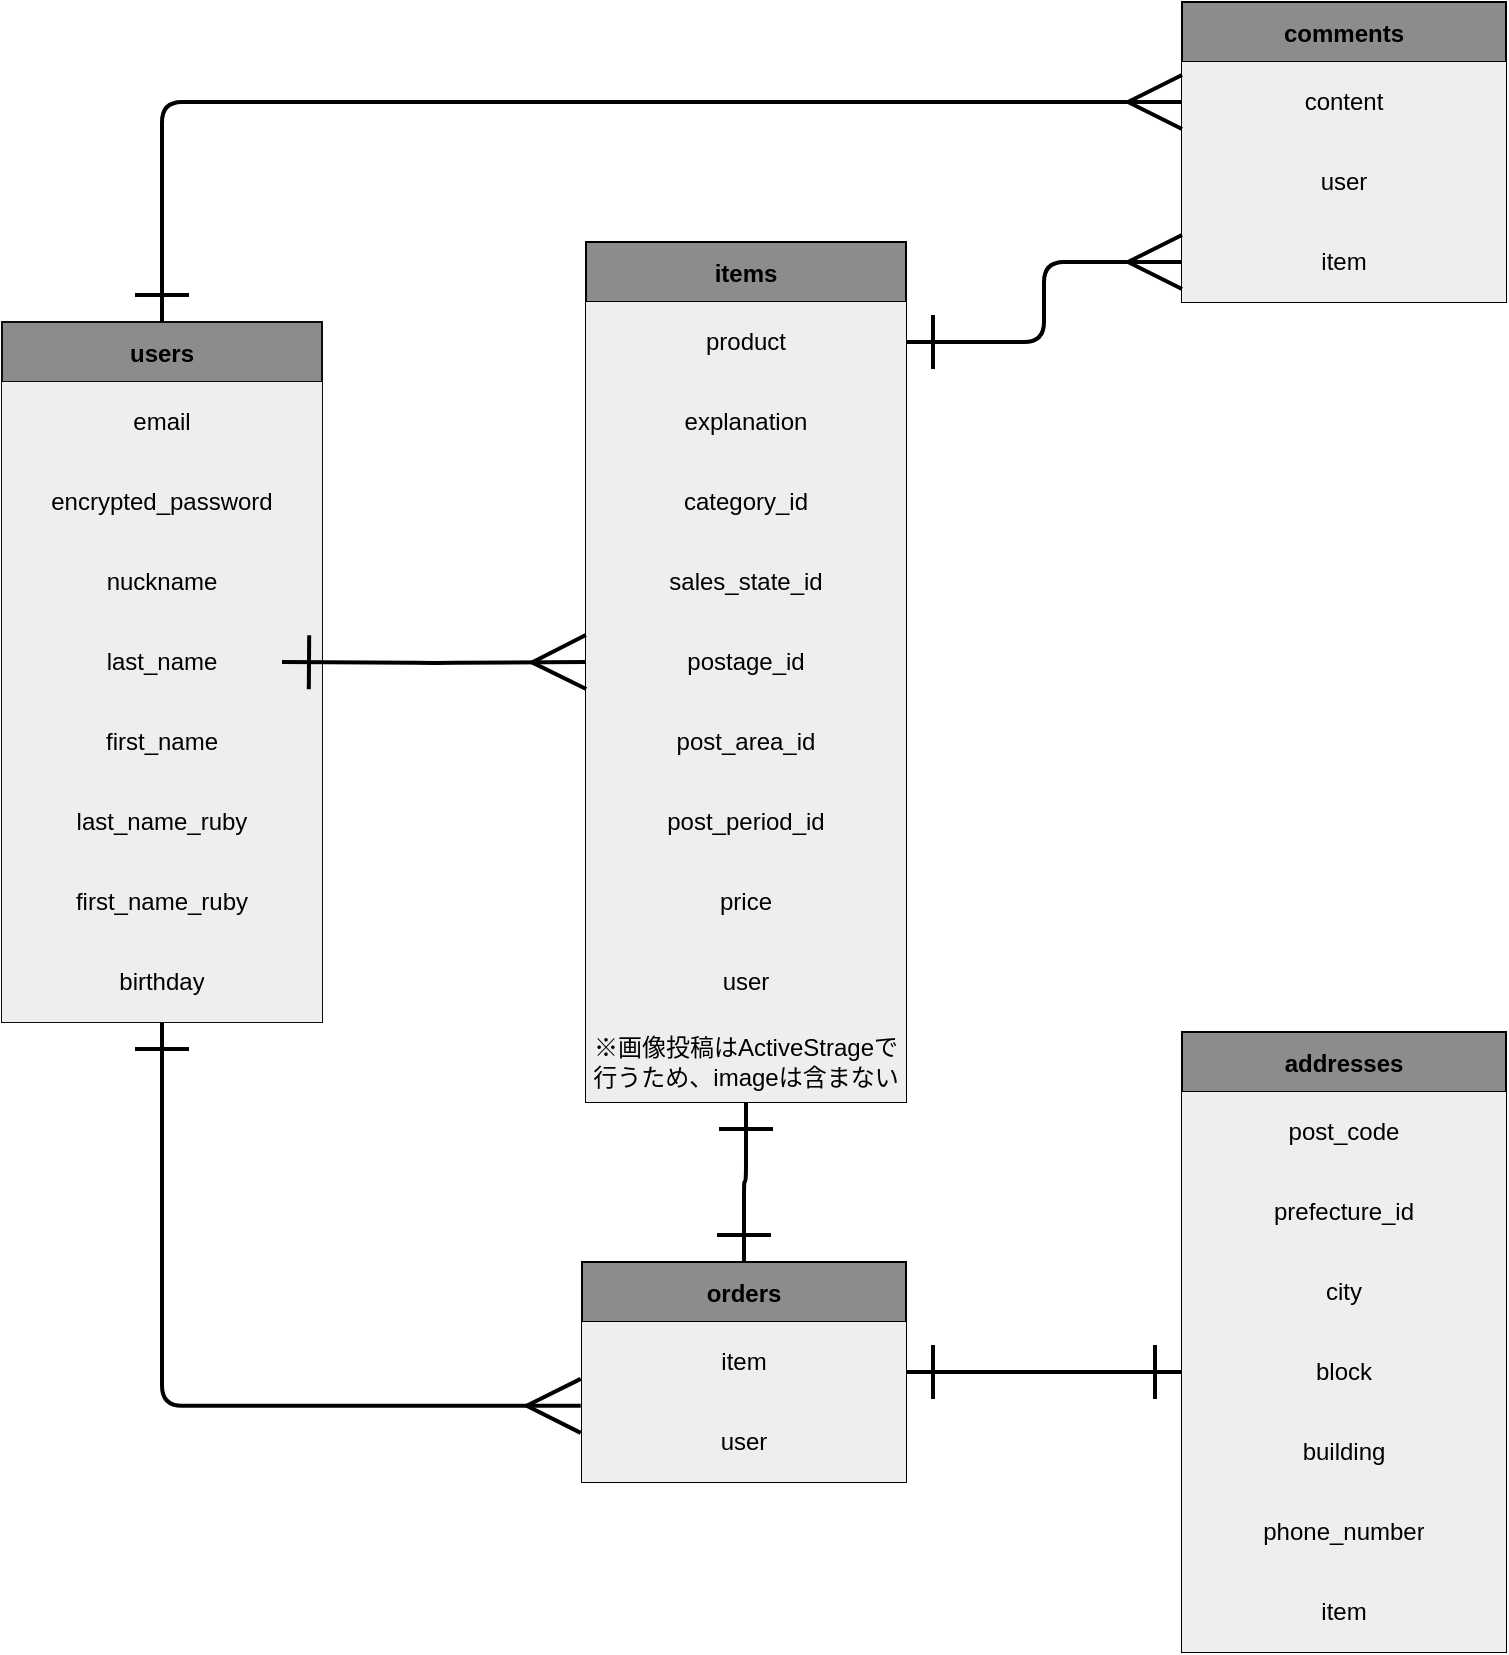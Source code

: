 <mxfile>
    <diagram id="Y4VYFKfgGDI5vZbuxsrL" name="ページ1">
        <mxGraphModel dx="332" dy="851" grid="1" gridSize="10" guides="1" tooltips="1" connect="1" arrows="1" fold="1" page="1" pageScale="1" pageWidth="827" pageHeight="1169" background="#ffffff" math="0" shadow="0">
            <root>
                <mxCell id="0"/>
                <mxCell id="1" parent="0"/>
                <mxCell id="176" style="edgeStyle=orthogonalEdgeStyle;html=1;entryX=-0.004;entryY=0.048;entryDx=0;entryDy=0;entryPerimeter=0;labelBackgroundColor=#FFFFFF;labelBorderColor=#000000;fontColor=#000000;startArrow=ERone;startFill=0;endArrow=ERmany;endFill=0;startSize=24;endSize=24;strokeColor=#000000;strokeWidth=2;" edge="1" parent="1" source="2" target="117">
                    <mxGeometry relative="1" as="geometry"/>
                </mxCell>
                <mxCell id="2" value="users" style="shape=table;startSize=30;container=1;collapsible=0;childLayout=tableLayout;fontStyle=1;align=center;pointerEvents=1;fillColor=#8C8C8C;labelBorderColor=none;strokeColor=#0D0D0D;" vertex="1" parent="1">
                    <mxGeometry x="40" y="200" width="160" height="350" as="geometry"/>
                </mxCell>
                <mxCell id="7" value="" style="shape=partialRectangle;html=1;whiteSpace=wrap;collapsible=0;dropTarget=0;pointerEvents=0;fillColor=none;top=0;left=0;bottom=0;right=0;points=[[0,0.5],[1,0.5]];portConstraint=eastwest;" vertex="1" parent="2">
                    <mxGeometry y="30" width="160" height="40" as="geometry"/>
                </mxCell>
                <mxCell id="8" value="email" style="shape=partialRectangle;html=1;whiteSpace=wrap;connectable=0;fillColor=#eeeeee;top=0;left=0;bottom=0;right=0;overflow=hidden;pointerEvents=1;strokeColor=#36393d;fontColor=#000000;" vertex="1" parent="7">
                    <mxGeometry width="160" height="40" as="geometry">
                        <mxRectangle width="160" height="40" as="alternateBounds"/>
                    </mxGeometry>
                </mxCell>
                <mxCell id="11" value="" style="shape=partialRectangle;html=1;whiteSpace=wrap;collapsible=0;dropTarget=0;pointerEvents=0;fillColor=none;top=0;left=0;bottom=0;right=0;points=[[0,0.5],[1,0.5]];portConstraint=eastwest;" vertex="1" parent="2">
                    <mxGeometry y="70" width="160" height="40" as="geometry"/>
                </mxCell>
                <mxCell id="12" value="encrypted_password" style="shape=partialRectangle;html=1;whiteSpace=wrap;connectable=0;fillColor=#eeeeee;top=0;left=0;bottom=0;right=0;overflow=hidden;pointerEvents=1;strokeColor=#36393d;fontColor=#000000;" vertex="1" parent="11">
                    <mxGeometry width="160" height="40" as="geometry">
                        <mxRectangle width="160" height="40" as="alternateBounds"/>
                    </mxGeometry>
                </mxCell>
                <mxCell id="79" style="shape=partialRectangle;html=1;whiteSpace=wrap;collapsible=0;dropTarget=0;pointerEvents=0;fillColor=none;top=0;left=0;bottom=0;right=0;points=[[0,0.5],[1,0.5]];portConstraint=eastwest;" vertex="1" parent="2">
                    <mxGeometry y="110" width="160" height="40" as="geometry"/>
                </mxCell>
                <mxCell id="80" value="nuckname" style="shape=partialRectangle;html=1;whiteSpace=wrap;connectable=0;fillColor=#eeeeee;top=0;left=0;bottom=0;right=0;overflow=hidden;pointerEvents=1;strokeColor=#36393d;fontColor=#000000;" vertex="1" parent="79">
                    <mxGeometry width="160" height="40" as="geometry">
                        <mxRectangle width="160" height="40" as="alternateBounds"/>
                    </mxGeometry>
                </mxCell>
                <mxCell id="75" style="shape=partialRectangle;html=1;whiteSpace=wrap;collapsible=0;dropTarget=0;pointerEvents=0;fillColor=none;top=0;left=0;bottom=0;right=0;points=[[0,0.5],[1,0.5]];portConstraint=eastwest;" vertex="1" parent="2">
                    <mxGeometry y="150" width="160" height="40" as="geometry"/>
                </mxCell>
                <mxCell id="76" value="last_name" style="shape=partialRectangle;html=1;whiteSpace=wrap;connectable=0;fillColor=#eeeeee;top=0;left=0;bottom=0;right=0;overflow=hidden;pointerEvents=1;strokeColor=#36393d;fontColor=#000000;" vertex="1" parent="75">
                    <mxGeometry width="160" height="40" as="geometry">
                        <mxRectangle width="160" height="40" as="alternateBounds"/>
                    </mxGeometry>
                </mxCell>
                <mxCell id="71" style="shape=partialRectangle;html=1;whiteSpace=wrap;collapsible=0;dropTarget=0;pointerEvents=0;fillColor=none;top=0;left=0;bottom=0;right=0;points=[[0,0.5],[1,0.5]];portConstraint=eastwest;" vertex="1" parent="2">
                    <mxGeometry y="190" width="160" height="40" as="geometry"/>
                </mxCell>
                <mxCell id="72" value="first_name" style="shape=partialRectangle;html=1;whiteSpace=wrap;connectable=0;fillColor=#eeeeee;top=0;left=0;bottom=0;right=0;overflow=hidden;pointerEvents=1;strokeColor=#36393d;fontColor=#000000;" vertex="1" parent="71">
                    <mxGeometry width="160" height="40" as="geometry">
                        <mxRectangle width="160" height="40" as="alternateBounds"/>
                    </mxGeometry>
                </mxCell>
                <mxCell id="67" style="shape=partialRectangle;html=1;whiteSpace=wrap;collapsible=0;dropTarget=0;pointerEvents=0;fillColor=none;top=0;left=0;bottom=0;right=0;points=[[0,0.5],[1,0.5]];portConstraint=eastwest;" vertex="1" parent="2">
                    <mxGeometry y="230" width="160" height="40" as="geometry"/>
                </mxCell>
                <mxCell id="68" value="last_name_ruby" style="shape=partialRectangle;html=1;whiteSpace=wrap;connectable=0;fillColor=#eeeeee;top=0;left=0;bottom=0;right=0;overflow=hidden;pointerEvents=1;strokeColor=#36393d;fontColor=#000000;" vertex="1" parent="67">
                    <mxGeometry width="160" height="40" as="geometry">
                        <mxRectangle width="160" height="40" as="alternateBounds"/>
                    </mxGeometry>
                </mxCell>
                <mxCell id="63" style="shape=partialRectangle;html=1;whiteSpace=wrap;collapsible=0;dropTarget=0;pointerEvents=0;fillColor=none;top=0;left=0;bottom=0;right=0;points=[[0,0.5],[1,0.5]];portConstraint=eastwest;" vertex="1" parent="2">
                    <mxGeometry y="270" width="160" height="40" as="geometry"/>
                </mxCell>
                <mxCell id="64" value="first_name_ruby" style="shape=partialRectangle;html=1;whiteSpace=wrap;connectable=0;fillColor=#eeeeee;top=0;left=0;bottom=0;right=0;overflow=hidden;pointerEvents=1;strokeColor=#36393d;fontColor=#000000;" vertex="1" parent="63">
                    <mxGeometry width="160" height="40" as="geometry">
                        <mxRectangle width="160" height="40" as="alternateBounds"/>
                    </mxGeometry>
                </mxCell>
                <mxCell id="59" style="shape=partialRectangle;html=1;whiteSpace=wrap;collapsible=0;dropTarget=0;pointerEvents=0;fillColor=none;top=0;left=0;bottom=0;right=0;points=[[0,0.5],[1,0.5]];portConstraint=eastwest;" vertex="1" parent="2">
                    <mxGeometry y="310" width="160" height="40" as="geometry"/>
                </mxCell>
                <mxCell id="60" value="birthday" style="shape=partialRectangle;html=1;whiteSpace=wrap;connectable=0;fillColor=#eeeeee;top=0;left=0;bottom=0;right=0;overflow=hidden;pointerEvents=1;strokeColor=#36393d;fontColor=#000000;" vertex="1" parent="59">
                    <mxGeometry width="160" height="40" as="geometry">
                        <mxRectangle width="160" height="40" as="alternateBounds"/>
                    </mxGeometry>
                </mxCell>
                <mxCell id="175" value="" style="edgeStyle=orthogonalEdgeStyle;html=1;labelBackgroundColor=#FFFFFF;labelBorderColor=#000000;fontColor=#000000;startArrow=ERone;startFill=0;endArrow=ERone;endFill=0;startSize=24;endSize=24;strokeColor=#000000;strokeWidth=2;entryX=0.5;entryY=0;entryDx=0;entryDy=0;" edge="1" parent="1" source="15" target="42">
                    <mxGeometry relative="1" as="geometry"/>
                </mxCell>
                <mxCell id="15" value="items" style="shape=table;startSize=30;container=1;collapsible=0;childLayout=tableLayout;fontStyle=1;align=center;pointerEvents=1;fillColor=#8C8C8C;strokeColor=#000000;" vertex="1" parent="1">
                    <mxGeometry x="332" y="160" width="160.0" height="430" as="geometry"/>
                </mxCell>
                <mxCell id="16" value="" style="shape=partialRectangle;html=1;whiteSpace=wrap;collapsible=0;dropTarget=0;pointerEvents=0;fillColor=none;top=0;left=0;bottom=0;right=0;points=[[0,0.5],[1,0.5]];portConstraint=eastwest;" vertex="1" parent="15">
                    <mxGeometry y="30" width="160.0" height="40" as="geometry"/>
                </mxCell>
                <mxCell id="17" value="product" style="shape=partialRectangle;html=1;whiteSpace=wrap;connectable=0;fillColor=#eeeeee;top=0;left=0;bottom=0;right=0;overflow=hidden;pointerEvents=1;labelBackgroundColor=none;strokeColor=#36393d;fontColor=#000000;" vertex="1" parent="16">
                    <mxGeometry width="160" height="40" as="geometry">
                        <mxRectangle width="160" height="40" as="alternateBounds"/>
                    </mxGeometry>
                </mxCell>
                <mxCell id="20" value="" style="shape=partialRectangle;html=1;whiteSpace=wrap;collapsible=0;dropTarget=0;pointerEvents=0;fillColor=none;top=0;left=0;bottom=0;right=0;points=[[0,0.5],[1,0.5]];portConstraint=eastwest;" vertex="1" parent="15">
                    <mxGeometry y="70" width="160.0" height="40" as="geometry"/>
                </mxCell>
                <mxCell id="21" value="explanation" style="shape=partialRectangle;html=1;whiteSpace=wrap;connectable=0;fillColor=#eeeeee;top=0;left=0;bottom=0;right=0;overflow=hidden;pointerEvents=1;labelBackgroundColor=none;strokeColor=#36393d;fontColor=#000000;" vertex="1" parent="20">
                    <mxGeometry width="160" height="40" as="geometry">
                        <mxRectangle width="160" height="40" as="alternateBounds"/>
                    </mxGeometry>
                </mxCell>
                <mxCell id="24" value="" style="shape=partialRectangle;html=1;whiteSpace=wrap;collapsible=0;dropTarget=0;pointerEvents=0;fillColor=none;top=0;left=0;bottom=0;right=0;points=[[0,0.5],[1,0.5]];portConstraint=eastwest;" vertex="1" parent="15">
                    <mxGeometry y="110" width="160.0" height="40" as="geometry"/>
                </mxCell>
                <mxCell id="25" value="category_id" style="shape=partialRectangle;html=1;whiteSpace=wrap;connectable=0;fillColor=#eeeeee;top=0;left=0;bottom=0;right=0;overflow=hidden;pointerEvents=1;labelBackgroundColor=none;strokeColor=#36393d;fontColor=#000000;" vertex="1" parent="24">
                    <mxGeometry width="160" height="40" as="geometry">
                        <mxRectangle width="160" height="40" as="alternateBounds"/>
                    </mxGeometry>
                </mxCell>
                <mxCell id="100" style="shape=partialRectangle;html=1;whiteSpace=wrap;collapsible=0;dropTarget=0;pointerEvents=0;fillColor=none;top=0;left=0;bottom=0;right=0;points=[[0,0.5],[1,0.5]];portConstraint=eastwest;" vertex="1" parent="15">
                    <mxGeometry y="150" width="160.0" height="40" as="geometry"/>
                </mxCell>
                <mxCell id="101" value="sales_state_id" style="shape=partialRectangle;html=1;whiteSpace=wrap;connectable=0;fillColor=#eeeeee;top=0;left=0;bottom=0;right=0;overflow=hidden;pointerEvents=1;labelBackgroundColor=none;strokeColor=#36393d;fontColor=#000000;" vertex="1" parent="100">
                    <mxGeometry width="160" height="40" as="geometry">
                        <mxRectangle width="160" height="40" as="alternateBounds"/>
                    </mxGeometry>
                </mxCell>
                <mxCell id="102" style="shape=partialRectangle;html=1;whiteSpace=wrap;collapsible=0;dropTarget=0;pointerEvents=0;fillColor=none;top=0;left=0;bottom=0;right=0;points=[[0,0.5],[1,0.5]];portConstraint=eastwest;" vertex="1" parent="15">
                    <mxGeometry y="190" width="160.0" height="40" as="geometry"/>
                </mxCell>
                <mxCell id="103" value="postage_id" style="shape=partialRectangle;html=1;whiteSpace=wrap;connectable=0;fillColor=#eeeeee;top=0;left=0;bottom=0;right=0;overflow=hidden;pointerEvents=1;labelBackgroundColor=none;strokeColor=#36393d;fontColor=#000000;" vertex="1" parent="102">
                    <mxGeometry width="160" height="40" as="geometry">
                        <mxRectangle width="160" height="40" as="alternateBounds"/>
                    </mxGeometry>
                </mxCell>
                <mxCell id="104" style="shape=partialRectangle;html=1;whiteSpace=wrap;collapsible=0;dropTarget=0;pointerEvents=0;fillColor=none;top=0;left=0;bottom=0;right=0;points=[[0,0.5],[1,0.5]];portConstraint=eastwest;" vertex="1" parent="15">
                    <mxGeometry y="230" width="160.0" height="40" as="geometry"/>
                </mxCell>
                <mxCell id="105" value="post_area_id" style="shape=partialRectangle;html=1;whiteSpace=wrap;connectable=0;fillColor=#eeeeee;top=0;left=0;bottom=0;right=0;overflow=hidden;pointerEvents=1;labelBackgroundColor=none;strokeColor=#36393d;fontColor=#000000;" vertex="1" parent="104">
                    <mxGeometry width="160" height="40" as="geometry">
                        <mxRectangle width="160" height="40" as="alternateBounds"/>
                    </mxGeometry>
                </mxCell>
                <mxCell id="110" style="shape=partialRectangle;html=1;whiteSpace=wrap;collapsible=0;dropTarget=0;pointerEvents=0;fillColor=none;top=0;left=0;bottom=0;right=0;points=[[0,0.5],[1,0.5]];portConstraint=eastwest;" vertex="1" parent="15">
                    <mxGeometry y="270" width="160.0" height="40" as="geometry"/>
                </mxCell>
                <mxCell id="111" value="post_period_id" style="shape=partialRectangle;html=1;whiteSpace=wrap;connectable=0;fillColor=#eeeeee;top=0;left=0;bottom=0;right=0;overflow=hidden;pointerEvents=1;labelBackgroundColor=none;strokeColor=#36393d;fontColor=#000000;" vertex="1" parent="110">
                    <mxGeometry width="160" height="40" as="geometry">
                        <mxRectangle width="160" height="40" as="alternateBounds"/>
                    </mxGeometry>
                </mxCell>
                <mxCell id="108" style="shape=partialRectangle;html=1;whiteSpace=wrap;collapsible=0;dropTarget=0;pointerEvents=0;fillColor=none;top=0;left=0;bottom=0;right=0;points=[[0,0.5],[1,0.5]];portConstraint=eastwest;" vertex="1" parent="15">
                    <mxGeometry y="310" width="160.0" height="40" as="geometry"/>
                </mxCell>
                <mxCell id="109" value="price" style="shape=partialRectangle;html=1;whiteSpace=wrap;connectable=0;fillColor=#eeeeee;top=0;left=0;bottom=0;right=0;overflow=hidden;pointerEvents=1;labelBackgroundColor=none;strokeColor=#36393d;fontColor=#000000;" vertex="1" parent="108">
                    <mxGeometry width="160" height="40" as="geometry">
                        <mxRectangle width="160" height="40" as="alternateBounds"/>
                    </mxGeometry>
                </mxCell>
                <mxCell id="106" style="shape=partialRectangle;html=1;whiteSpace=wrap;collapsible=0;dropTarget=0;pointerEvents=0;fillColor=none;top=0;left=0;bottom=0;right=0;points=[[0,0.5],[1,0.5]];portConstraint=eastwest;" vertex="1" parent="15">
                    <mxGeometry y="350" width="160.0" height="40" as="geometry"/>
                </mxCell>
                <mxCell id="107" value="user" style="shape=partialRectangle;html=1;whiteSpace=wrap;connectable=0;fillColor=#eeeeee;top=0;left=0;bottom=0;right=0;overflow=hidden;pointerEvents=1;labelBackgroundColor=none;strokeColor=#36393d;fontColor=#000000;" vertex="1" parent="106">
                    <mxGeometry width="160" height="40" as="geometry">
                        <mxRectangle width="160" height="40" as="alternateBounds"/>
                    </mxGeometry>
                </mxCell>
                <mxCell id="149" style="shape=partialRectangle;html=1;whiteSpace=wrap;collapsible=0;dropTarget=0;pointerEvents=0;fillColor=none;top=0;left=0;bottom=0;right=0;points=[[0,0.5],[1,0.5]];portConstraint=eastwest;" vertex="1" parent="15">
                    <mxGeometry y="390" width="160.0" height="40" as="geometry"/>
                </mxCell>
                <mxCell id="150" value="※画像投稿はActiveStrageで行うため、imageは含まない" style="shape=partialRectangle;html=1;whiteSpace=wrap;connectable=0;fillColor=#eeeeee;top=0;left=0;bottom=0;right=0;overflow=hidden;pointerEvents=1;labelBackgroundColor=none;strokeColor=#36393d;fontColor=#000000;" vertex="1" parent="149">
                    <mxGeometry width="160" height="40" as="geometry">
                        <mxRectangle width="160" height="40" as="alternateBounds"/>
                    </mxGeometry>
                </mxCell>
                <mxCell id="29" value="comments" style="shape=table;startSize=30;container=1;collapsible=0;childLayout=tableLayout;fontStyle=1;align=center;pointerEvents=1;fillColor=#8C8C8C;labelBorderColor=none;strokeColor=#000000;" vertex="1" parent="1">
                    <mxGeometry x="630" y="40" width="162" height="150" as="geometry"/>
                </mxCell>
                <mxCell id="30" value="" style="shape=partialRectangle;html=1;whiteSpace=wrap;collapsible=0;dropTarget=0;pointerEvents=0;fillColor=none;top=0;left=0;bottom=0;right=0;points=[[0,0.5],[1,0.5]];portConstraint=eastwest;" vertex="1" parent="29">
                    <mxGeometry y="30" width="162" height="40" as="geometry"/>
                </mxCell>
                <mxCell id="31" value="content" style="shape=partialRectangle;html=1;whiteSpace=wrap;connectable=0;fillColor=#eeeeee;top=0;left=0;bottom=0;right=0;overflow=hidden;pointerEvents=1;strokeColor=#36393d;fontColor=#000000;" vertex="1" parent="30">
                    <mxGeometry width="162" height="40" as="geometry">
                        <mxRectangle width="162" height="40" as="alternateBounds"/>
                    </mxGeometry>
                </mxCell>
                <mxCell id="34" value="" style="shape=partialRectangle;html=1;whiteSpace=wrap;collapsible=0;dropTarget=0;pointerEvents=0;fillColor=none;top=0;left=0;bottom=0;right=0;points=[[0,0.5],[1,0.5]];portConstraint=eastwest;" vertex="1" parent="29">
                    <mxGeometry y="70" width="162" height="40" as="geometry"/>
                </mxCell>
                <mxCell id="35" value="user" style="shape=partialRectangle;html=1;whiteSpace=wrap;connectable=0;fillColor=#eeeeee;top=0;left=0;bottom=0;right=0;overflow=hidden;pointerEvents=1;strokeColor=#36393d;fontColor=#000000;" vertex="1" parent="34">
                    <mxGeometry width="162" height="40" as="geometry">
                        <mxRectangle width="162" height="40" as="alternateBounds"/>
                    </mxGeometry>
                </mxCell>
                <mxCell id="38" value="" style="shape=partialRectangle;html=1;whiteSpace=wrap;collapsible=0;dropTarget=0;pointerEvents=0;fillColor=none;top=0;left=0;bottom=0;right=0;points=[[0,0.5],[1,0.5]];portConstraint=eastwest;" vertex="1" parent="29">
                    <mxGeometry y="110" width="162" height="40" as="geometry"/>
                </mxCell>
                <mxCell id="39" value="item" style="shape=partialRectangle;html=1;whiteSpace=wrap;connectable=0;fillColor=#eeeeee;top=0;left=0;bottom=0;right=0;overflow=hidden;pointerEvents=1;strokeColor=#36393d;fontColor=#000000;" vertex="1" parent="38">
                    <mxGeometry width="162" height="40" as="geometry">
                        <mxRectangle width="162" height="40" as="alternateBounds"/>
                    </mxGeometry>
                </mxCell>
                <mxCell id="177" style="edgeStyle=orthogonalEdgeStyle;html=1;entryX=0;entryY=0.5;entryDx=0;entryDy=0;labelBackgroundColor=#FFFFFF;labelBorderColor=#000000;fontColor=#000000;startArrow=ERone;startFill=0;endArrow=ERone;endFill=0;startSize=24;endSize=24;strokeColor=#000000;strokeWidth=2;" edge="1" parent="1" source="42" target="161">
                    <mxGeometry relative="1" as="geometry"/>
                </mxCell>
                <mxCell id="42" value="orders" style="shape=table;startSize=30;container=1;collapsible=0;childLayout=tableLayout;fontStyle=1;align=center;pointerEvents=1;fillColor=#8C8C8C;labelBorderColor=none;strokeColor=#000000;" vertex="1" parent="1">
                    <mxGeometry x="330" y="670" width="162" height="110" as="geometry"/>
                </mxCell>
                <mxCell id="115" style="shape=partialRectangle;html=1;whiteSpace=wrap;collapsible=0;dropTarget=0;pointerEvents=0;fillColor=none;top=0;left=0;bottom=0;right=0;points=[[0,0.5],[1,0.5]];portConstraint=eastwest;" vertex="1" parent="42">
                    <mxGeometry y="30" width="162" height="40" as="geometry"/>
                </mxCell>
                <mxCell id="116" value="item" style="shape=partialRectangle;html=1;whiteSpace=wrap;connectable=0;fillColor=#eeeeee;top=0;left=0;bottom=0;right=0;overflow=hidden;pointerEvents=1;strokeColor=#36393d;fontColor=#000000;" vertex="1" parent="115">
                    <mxGeometry width="162" height="40" as="geometry">
                        <mxRectangle width="162" height="40" as="alternateBounds"/>
                    </mxGeometry>
                </mxCell>
                <mxCell id="117" style="shape=partialRectangle;html=1;whiteSpace=wrap;collapsible=0;dropTarget=0;pointerEvents=0;fillColor=none;top=0;left=0;bottom=0;right=0;points=[[0,0.5],[1,0.5]];portConstraint=eastwest;" vertex="1" parent="42">
                    <mxGeometry y="70" width="162" height="40" as="geometry"/>
                </mxCell>
                <mxCell id="118" value="user" style="shape=partialRectangle;html=1;whiteSpace=wrap;connectable=0;fillColor=#eeeeee;top=0;left=0;bottom=0;right=0;overflow=hidden;pointerEvents=1;strokeColor=#36393d;fontColor=#000000;" vertex="1" parent="117">
                    <mxGeometry width="162" height="40" as="geometry">
                        <mxRectangle width="162" height="40" as="alternateBounds"/>
                    </mxGeometry>
                </mxCell>
                <mxCell id="133" style="edgeStyle=orthogonalEdgeStyle;html=1;entryX=0;entryY=0.5;entryDx=0;entryDy=0;endArrow=ERmany;endFill=0;startSize=24;endSize=24;exitX=0.5;exitY=0;exitDx=0;exitDy=0;startArrow=ERone;startFill=0;labelBorderColor=#000000;strokeColor=#000000;strokeWidth=2;" edge="1" parent="1" source="2" target="30">
                    <mxGeometry relative="1" as="geometry">
                        <Array as="points">
                            <mxPoint x="120" y="90"/>
                        </Array>
                    </mxGeometry>
                </mxCell>
                <mxCell id="134" value="" style="edgeStyle=orthogonalEdgeStyle;html=1;endArrow=ERmany;endFill=0;startSize=24;endSize=24;startArrow=ERone;startFill=0;labelBorderColor=#000000;strokeColor=#000000;strokeWidth=2;" edge="1" parent="1" source="16" target="38">
                    <mxGeometry relative="1" as="geometry"/>
                </mxCell>
                <mxCell id="135" style="edgeStyle=orthogonalEdgeStyle;html=1;entryX=0;entryY=0.5;entryDx=0;entryDy=0;endArrow=ERmany;endFill=0;startSize=24;endSize=24;startArrow=ERone;startFill=0;labelBorderColor=#000000;strokeColor=#000000;strokeWidth=2;" edge="1" parent="1" target="102">
                    <mxGeometry relative="1" as="geometry">
                        <mxPoint x="180" y="370" as="sourcePoint"/>
                    </mxGeometry>
                </mxCell>
                <mxCell id="136" style="edgeStyle=orthogonalEdgeStyle;html=1;exitX=1;exitY=0.5;exitDx=0;exitDy=0;endArrow=ERone;endFill=0;startSize=24;endSize=24;entryX=0;entryY=0.5;entryDx=0;entryDy=0;startArrow=ERone;startFill=0;" edge="1" parent="1" source="104" target="113">
                    <mxGeometry relative="1" as="geometry"/>
                </mxCell>
                <mxCell id="148" value="" style="edgeStyle=orthogonalEdgeStyle;html=1;startArrow=ERone;startFill=0;endArrow=ERone;endFill=0;startSize=24;endSize=24;entryX=0;entryY=0.75;entryDx=0;entryDy=0;entryPerimeter=0;labelBorderColor=#000000;strokeColor=#000000;strokeWidth=2;" edge="1" parent="1" source="104" target="119">
                    <mxGeometry relative="1" as="geometry"/>
                </mxCell>
                <mxCell id="154" value="addresses" style="shape=table;startSize=30;container=1;collapsible=0;childLayout=tableLayout;fontStyle=1;align=center;pointerEvents=1;fillColor=#8C8C8C;labelBorderColor=none;strokeColor=#000000;" vertex="1" parent="1">
                    <mxGeometry x="630" y="555" width="162" height="310" as="geometry"/>
                </mxCell>
                <mxCell id="155" style="shape=partialRectangle;html=1;whiteSpace=wrap;collapsible=0;dropTarget=0;pointerEvents=0;fillColor=none;top=0;left=0;bottom=0;right=0;points=[[0,0.5],[1,0.5]];portConstraint=eastwest;" vertex="1" parent="154">
                    <mxGeometry y="30" width="162" height="40" as="geometry"/>
                </mxCell>
                <mxCell id="156" value="post_code" style="shape=partialRectangle;html=1;whiteSpace=wrap;connectable=0;fillColor=#eeeeee;top=0;left=0;bottom=0;right=0;overflow=hidden;pointerEvents=1;strokeColor=#36393d;fontColor=#000000;" vertex="1" parent="155">
                    <mxGeometry width="162" height="40" as="geometry">
                        <mxRectangle width="162" height="40" as="alternateBounds"/>
                    </mxGeometry>
                </mxCell>
                <mxCell id="157" style="shape=partialRectangle;html=1;whiteSpace=wrap;collapsible=0;dropTarget=0;pointerEvents=0;fillColor=none;top=0;left=0;bottom=0;right=0;points=[[0,0.5],[1,0.5]];portConstraint=eastwest;" vertex="1" parent="154">
                    <mxGeometry y="70" width="162" height="40" as="geometry"/>
                </mxCell>
                <mxCell id="158" value="prefecture_id" style="shape=partialRectangle;html=1;whiteSpace=wrap;connectable=0;fillColor=#eeeeee;top=0;left=0;bottom=0;right=0;overflow=hidden;pointerEvents=1;strokeColor=#36393d;fontColor=#000000;" vertex="1" parent="157">
                    <mxGeometry width="162" height="40" as="geometry">
                        <mxRectangle width="162" height="40" as="alternateBounds"/>
                    </mxGeometry>
                </mxCell>
                <mxCell id="159" style="shape=partialRectangle;html=1;whiteSpace=wrap;collapsible=0;dropTarget=0;pointerEvents=0;fillColor=none;top=0;left=0;bottom=0;right=0;points=[[0,0.5],[1,0.5]];portConstraint=eastwest;" vertex="1" parent="154">
                    <mxGeometry y="110" width="162" height="40" as="geometry"/>
                </mxCell>
                <mxCell id="160" value="city" style="shape=partialRectangle;html=1;whiteSpace=wrap;connectable=0;fillColor=#eeeeee;top=0;left=0;bottom=0;right=0;overflow=hidden;pointerEvents=1;strokeColor=#36393d;fontColor=#000000;" vertex="1" parent="159">
                    <mxGeometry width="162" height="40" as="geometry">
                        <mxRectangle width="162" height="40" as="alternateBounds"/>
                    </mxGeometry>
                </mxCell>
                <mxCell id="161" style="shape=partialRectangle;html=1;whiteSpace=wrap;collapsible=0;dropTarget=0;pointerEvents=0;fillColor=none;top=0;left=0;bottom=0;right=0;points=[[0,0.5],[1,0.5]];portConstraint=eastwest;" vertex="1" parent="154">
                    <mxGeometry y="150" width="162" height="40" as="geometry"/>
                </mxCell>
                <mxCell id="162" value="block" style="shape=partialRectangle;html=1;whiteSpace=wrap;connectable=0;fillColor=#eeeeee;top=0;left=0;bottom=0;right=0;overflow=hidden;pointerEvents=1;strokeColor=#36393d;fontColor=#000000;" vertex="1" parent="161">
                    <mxGeometry width="162" height="40" as="geometry">
                        <mxRectangle width="162" height="40" as="alternateBounds"/>
                    </mxGeometry>
                </mxCell>
                <mxCell id="163" style="shape=partialRectangle;html=1;whiteSpace=wrap;collapsible=0;dropTarget=0;pointerEvents=0;fillColor=none;top=0;left=0;bottom=0;right=0;points=[[0,0.5],[1,0.5]];portConstraint=eastwest;" vertex="1" parent="154">
                    <mxGeometry y="190" width="162" height="40" as="geometry"/>
                </mxCell>
                <mxCell id="164" value="building" style="shape=partialRectangle;html=1;whiteSpace=wrap;connectable=0;fillColor=#eeeeee;top=0;left=0;bottom=0;right=0;overflow=hidden;pointerEvents=1;strokeColor=#36393d;fontColor=#000000;" vertex="1" parent="163">
                    <mxGeometry width="162" height="40" as="geometry">
                        <mxRectangle width="162" height="40" as="alternateBounds"/>
                    </mxGeometry>
                </mxCell>
                <mxCell id="165" style="shape=partialRectangle;html=1;whiteSpace=wrap;collapsible=0;dropTarget=0;pointerEvents=0;fillColor=none;top=0;left=0;bottom=0;right=0;points=[[0,0.5],[1,0.5]];portConstraint=eastwest;" vertex="1" parent="154">
                    <mxGeometry y="230" width="162" height="40" as="geometry"/>
                </mxCell>
                <mxCell id="166" value="phone_number" style="shape=partialRectangle;html=1;whiteSpace=wrap;connectable=0;fillColor=#eeeeee;top=0;left=0;bottom=0;right=0;overflow=hidden;pointerEvents=1;strokeColor=#36393d;fontColor=#000000;" vertex="1" parent="165">
                    <mxGeometry width="162" height="40" as="geometry">
                        <mxRectangle width="162" height="40" as="alternateBounds"/>
                    </mxGeometry>
                </mxCell>
                <mxCell id="167" style="shape=partialRectangle;html=1;whiteSpace=wrap;collapsible=0;dropTarget=0;pointerEvents=0;fillColor=none;top=0;left=0;bottom=0;right=0;points=[[0,0.5],[1,0.5]];portConstraint=eastwest;" vertex="1" parent="154">
                    <mxGeometry y="270" width="162" height="40" as="geometry"/>
                </mxCell>
                <mxCell id="168" value="item" style="shape=partialRectangle;html=1;whiteSpace=wrap;connectable=0;fillColor=#eeeeee;top=0;left=0;bottom=0;right=0;overflow=hidden;pointerEvents=1;strokeColor=#36393d;fontColor=#000000;" vertex="1" parent="167">
                    <mxGeometry width="162" height="40" as="geometry">
                        <mxRectangle width="162" height="40" as="alternateBounds"/>
                    </mxGeometry>
                </mxCell>
            </root>
        </mxGraphModel>
    </diagram>
</mxfile>